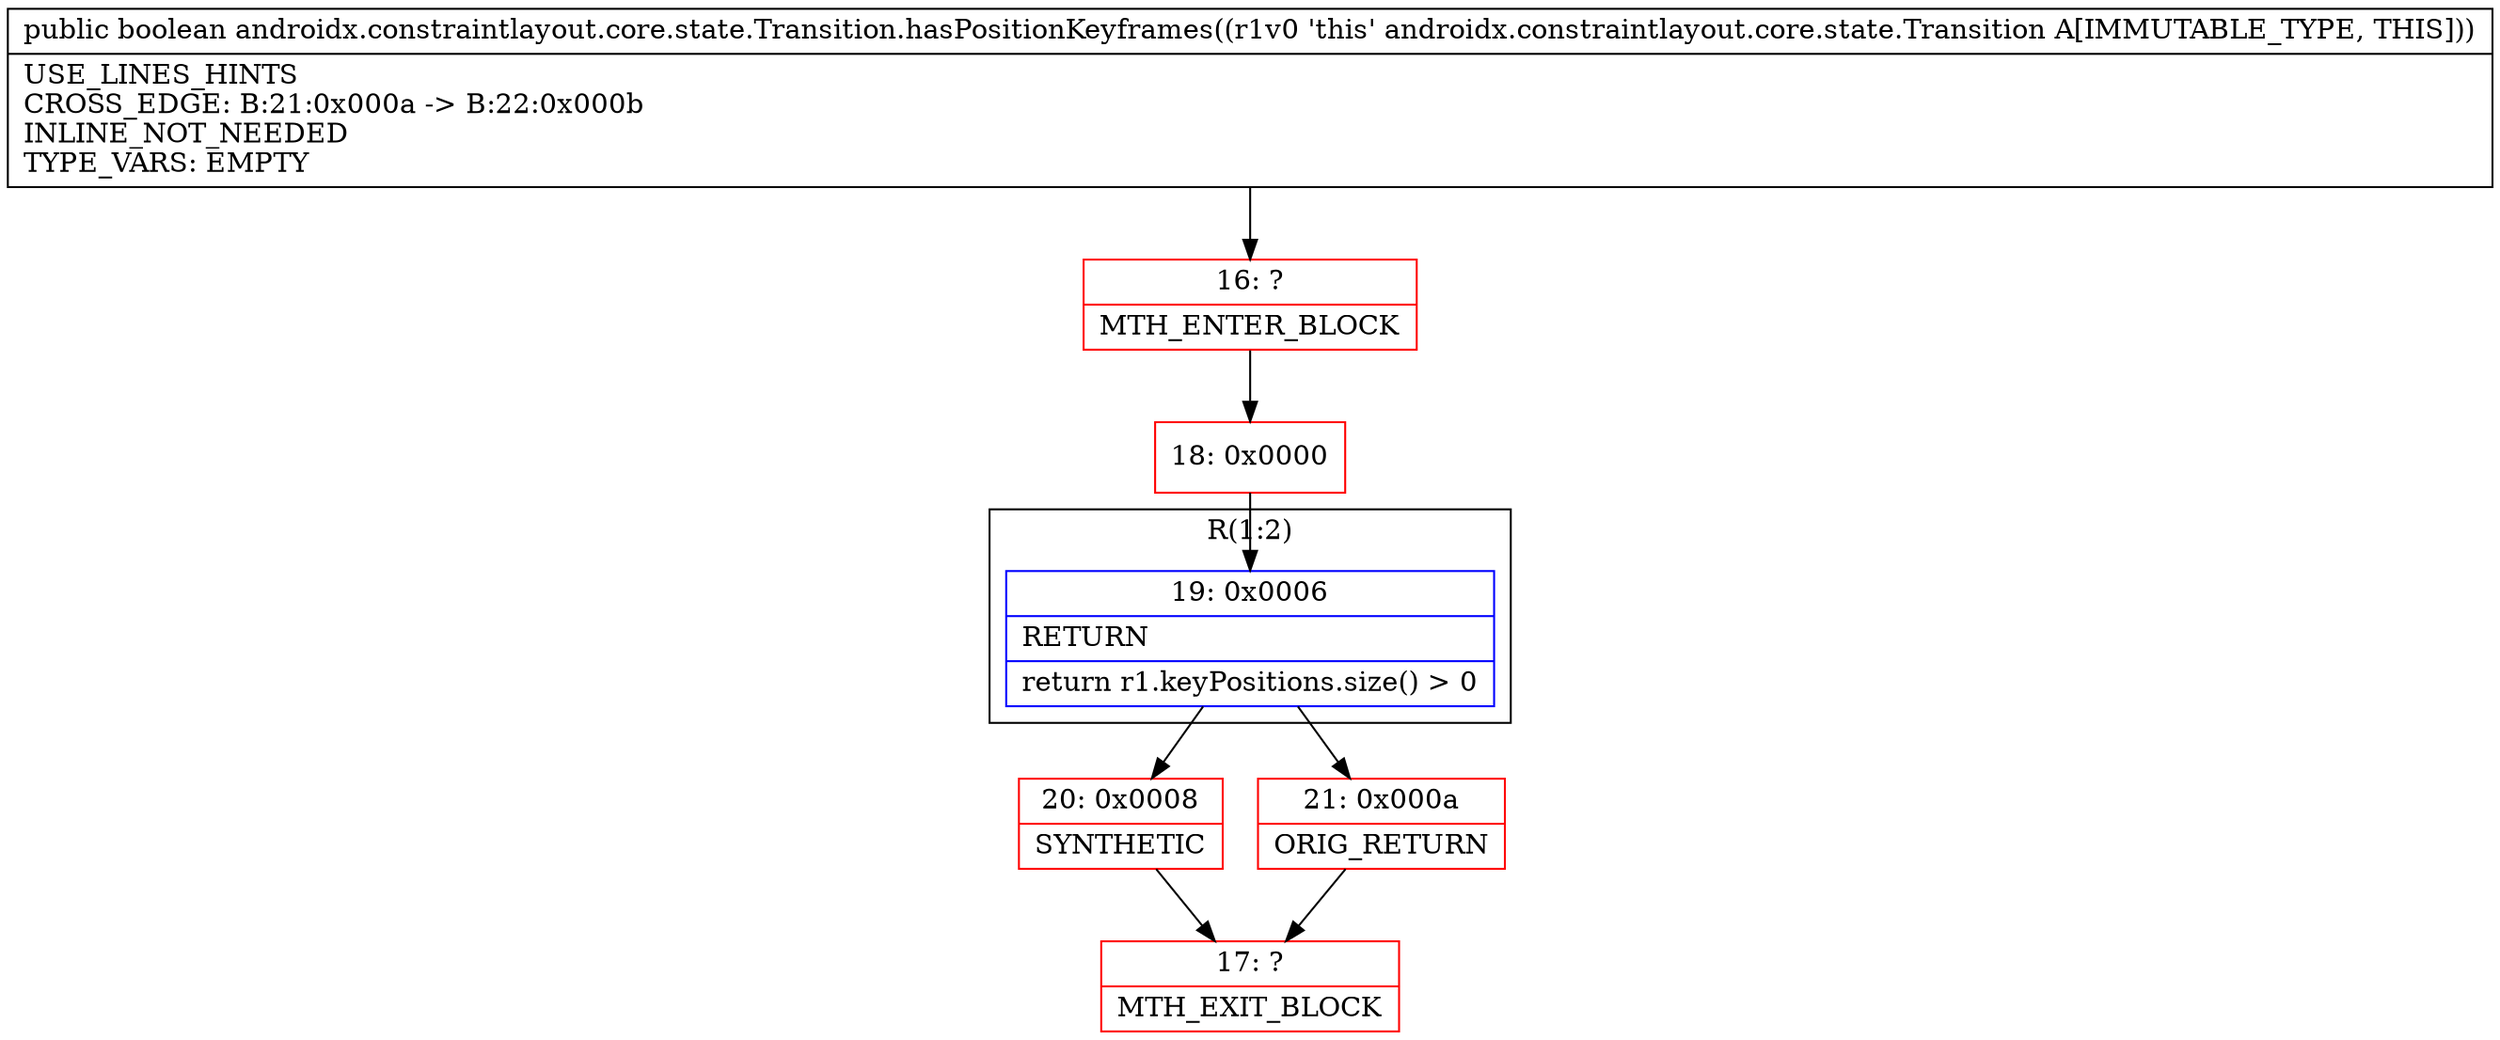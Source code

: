 digraph "CFG forandroidx.constraintlayout.core.state.Transition.hasPositionKeyframes()Z" {
subgraph cluster_Region_668263198 {
label = "R(1:2)";
node [shape=record,color=blue];
Node_19 [shape=record,label="{19\:\ 0x0006|RETURN\l|return r1.keyPositions.size() \> 0\l}"];
}
Node_16 [shape=record,color=red,label="{16\:\ ?|MTH_ENTER_BLOCK\l}"];
Node_18 [shape=record,color=red,label="{18\:\ 0x0000}"];
Node_20 [shape=record,color=red,label="{20\:\ 0x0008|SYNTHETIC\l}"];
Node_17 [shape=record,color=red,label="{17\:\ ?|MTH_EXIT_BLOCK\l}"];
Node_21 [shape=record,color=red,label="{21\:\ 0x000a|ORIG_RETURN\l}"];
MethodNode[shape=record,label="{public boolean androidx.constraintlayout.core.state.Transition.hasPositionKeyframes((r1v0 'this' androidx.constraintlayout.core.state.Transition A[IMMUTABLE_TYPE, THIS]))  | USE_LINES_HINTS\lCROSS_EDGE: B:21:0x000a \-\> B:22:0x000b\lINLINE_NOT_NEEDED\lTYPE_VARS: EMPTY\l}"];
MethodNode -> Node_16;Node_19 -> Node_20;
Node_19 -> Node_21;
Node_16 -> Node_18;
Node_18 -> Node_19;
Node_20 -> Node_17;
Node_21 -> Node_17;
}

